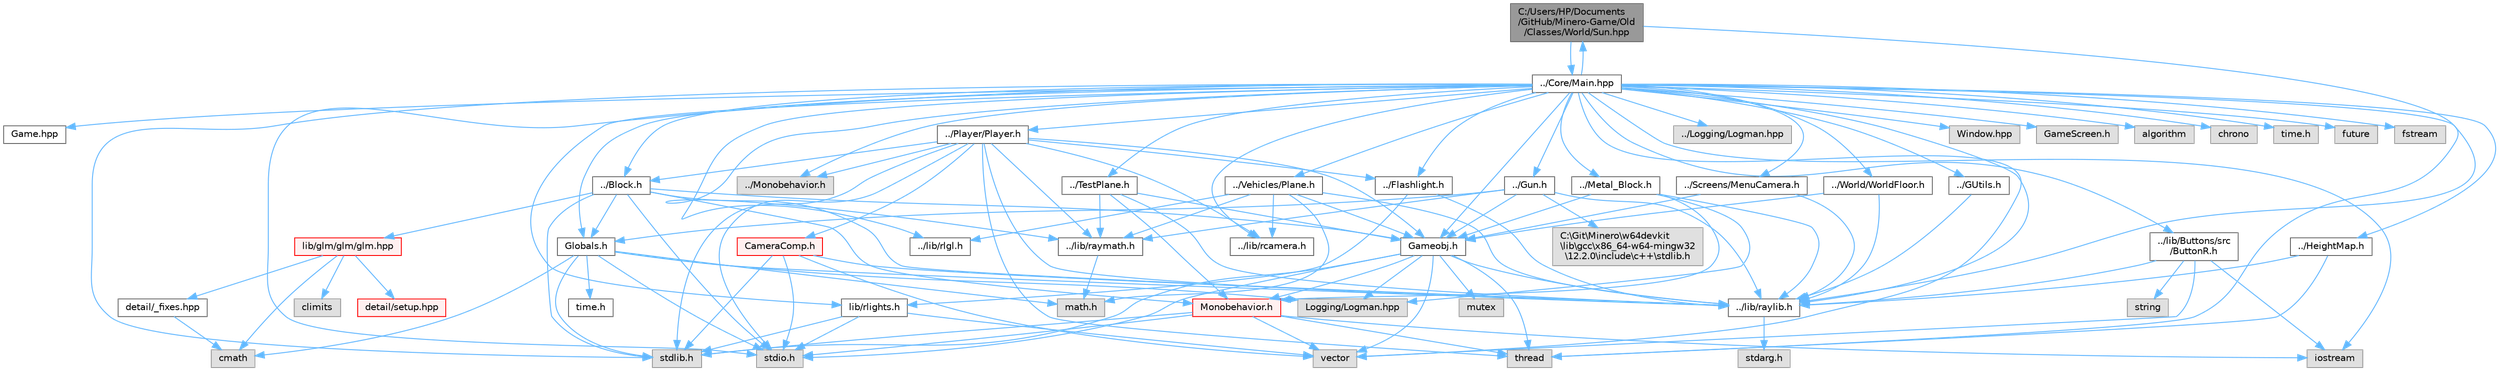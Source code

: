digraph "C:/Users/HP/Documents/GitHub/Minero-Game/Old/Classes/World/Sun.hpp"
{
 // LATEX_PDF_SIZE
  bgcolor="transparent";
  edge [fontname=Helvetica,fontsize=10,labelfontname=Helvetica,labelfontsize=10];
  node [fontname=Helvetica,fontsize=10,shape=box,height=0.2,width=0.4];
  Node1 [id="Node000001",label="C:/Users/HP/Documents\l/GitHub/Minero-Game/Old\l/Classes/World/Sun.hpp",height=0.2,width=0.4,color="gray40", fillcolor="grey60", style="filled", fontcolor="black",tooltip=" "];
  Node1 -> Node2 [id="edge243_Node000001_Node000002",color="steelblue1",style="solid",tooltip=" "];
  Node2 [id="Node000002",label="../lib/raylib.h",height=0.2,width=0.4,color="grey40", fillcolor="white", style="filled",URL="$_old_2_classes_2lib_2raylib_8h.html",tooltip=" "];
  Node2 -> Node3 [id="edge244_Node000002_Node000003",color="steelblue1",style="solid",tooltip=" "];
  Node3 [id="Node000003",label="stdarg.h",height=0.2,width=0.4,color="grey60", fillcolor="#E0E0E0", style="filled",tooltip=" "];
  Node1 -> Node4 [id="edge245_Node000001_Node000004",color="steelblue1",style="solid",tooltip=" "];
  Node4 [id="Node000004",label="../Core/Main.hpp",height=0.2,width=0.4,color="grey40", fillcolor="white", style="filled",URL="$_main_8hpp.html",tooltip=" "];
  Node4 -> Node5 [id="edge246_Node000004_Node000005",color="steelblue1",style="solid",tooltip=" "];
  Node5 [id="Node000005",label="Game.hpp",height=0.2,width=0.4,color="grey40", fillcolor="white", style="filled",URL="$_game_8hpp.html",tooltip=" "];
  Node4 -> Node6 [id="edge247_Node000004_Node000006",color="steelblue1",style="solid",tooltip=" "];
  Node6 [id="Node000006",label="../lib/Buttons/src\l/ButtonR.h",height=0.2,width=0.4,color="grey40", fillcolor="white", style="filled",URL="$_old_2_classes_2lib_2_buttons_2src_2_button_r_8h.html",tooltip=" "];
  Node6 -> Node2 [id="edge248_Node000006_Node000002",color="steelblue1",style="solid",tooltip=" "];
  Node6 -> Node7 [id="edge249_Node000006_Node000007",color="steelblue1",style="solid",tooltip=" "];
  Node7 [id="Node000007",label="iostream",height=0.2,width=0.4,color="grey60", fillcolor="#E0E0E0", style="filled",tooltip=" "];
  Node6 -> Node8 [id="edge250_Node000006_Node000008",color="steelblue1",style="solid",tooltip=" "];
  Node8 [id="Node000008",label="string",height=0.2,width=0.4,color="grey60", fillcolor="#E0E0E0", style="filled",tooltip=" "];
  Node6 -> Node9 [id="edge251_Node000006_Node000009",color="steelblue1",style="solid",tooltip=" "];
  Node9 [id="Node000009",label="vector",height=0.2,width=0.4,color="grey60", fillcolor="#E0E0E0", style="filled",tooltip=" "];
  Node4 -> Node2 [id="edge252_Node000004_Node000002",color="steelblue1",style="solid",tooltip=" "];
  Node4 -> Node10 [id="edge253_Node000004_Node000010",color="steelblue1",style="solid",tooltip=" "];
  Node10 [id="Node000010",label="../lib/raymath.h",height=0.2,width=0.4,color="grey40", fillcolor="white", style="filled",URL="$_old_2_classes_2lib_2raymath_8h.html",tooltip=" "];
  Node10 -> Node11 [id="edge254_Node000010_Node000011",color="steelblue1",style="solid",tooltip=" "];
  Node11 [id="Node000011",label="math.h",height=0.2,width=0.4,color="grey60", fillcolor="#E0E0E0", style="filled",tooltip=" "];
  Node4 -> Node12 [id="edge255_Node000004_Node000012",color="steelblue1",style="solid",tooltip=" "];
  Node12 [id="Node000012",label="../lib/rcamera.h",height=0.2,width=0.4,color="grey40", fillcolor="white", style="filled",URL="$_old_2_classes_2lib_2rcamera_8h.html",tooltip=" "];
  Node4 -> Node13 [id="edge256_Node000004_Node000013",color="steelblue1",style="solid",tooltip=" "];
  Node13 [id="Node000013",label="../lib/rlgl.h",height=0.2,width=0.4,color="grey40", fillcolor="white", style="filled",URL="$_old_2_classes_2lib_2rlgl_8h.html",tooltip=" "];
  Node4 -> Node14 [id="edge257_Node000004_Node000014",color="steelblue1",style="solid",tooltip=" "];
  Node14 [id="Node000014",label="../Monobehavior.h",height=0.2,width=0.4,color="grey60", fillcolor="#E0E0E0", style="filled",tooltip=" "];
  Node4 -> Node15 [id="edge258_Node000004_Node000015",color="steelblue1",style="solid",tooltip=" "];
  Node15 [id="Node000015",label="../Block.h",height=0.2,width=0.4,color="grey40", fillcolor="white", style="filled",URL="$_old_2_classes_2_block_8h.html",tooltip=" "];
  Node15 -> Node2 [id="edge259_Node000015_Node000002",color="steelblue1",style="solid",tooltip=" "];
  Node15 -> Node16 [id="edge260_Node000015_Node000016",color="steelblue1",style="solid",tooltip=" "];
  Node16 [id="Node000016",label="lib/glm/glm/glm.hpp",height=0.2,width=0.4,color="red", fillcolor="#FFF0F0", style="filled",URL="$_old_2_classes_2lib_2glm_2glm_2glm_8hpp.html",tooltip=" "];
  Node16 -> Node17 [id="edge261_Node000016_Node000017",color="steelblue1",style="solid",tooltip=" "];
  Node17 [id="Node000017",label="detail/_fixes.hpp",height=0.2,width=0.4,color="grey40", fillcolor="white", style="filled",URL="$_old_2_classes_2lib_2glm_2glm_2detail_2__fixes_8hpp.html",tooltip=" "];
  Node17 -> Node18 [id="edge262_Node000017_Node000018",color="steelblue1",style="solid",tooltip=" "];
  Node18 [id="Node000018",label="cmath",height=0.2,width=0.4,color="grey60", fillcolor="#E0E0E0", style="filled",tooltip=" "];
  Node16 -> Node19 [id="edge263_Node000016_Node000019",color="steelblue1",style="solid",tooltip=" "];
  Node19 [id="Node000019",label="detail/setup.hpp",height=0.2,width=0.4,color="red", fillcolor="#FFF0F0", style="filled",URL="$_old_2_classes_2lib_2glm_2glm_2detail_2setup_8hpp.html",tooltip=" "];
  Node16 -> Node18 [id="edge264_Node000016_Node000018",color="steelblue1",style="solid",tooltip=" "];
  Node16 -> Node23 [id="edge265_Node000016_Node000023",color="steelblue1",style="solid",tooltip=" "];
  Node23 [id="Node000023",label="climits",height=0.2,width=0.4,color="grey60", fillcolor="#E0E0E0", style="filled",tooltip=" "];
  Node15 -> Node159 [id="edge266_Node000015_Node000159",color="steelblue1",style="solid",tooltip=" "];
  Node159 [id="Node000159",label="Gameobj.h",height=0.2,width=0.4,color="grey40", fillcolor="white", style="filled",URL="$_old_2_classes_2_gameobj_8h.html",tooltip=" "];
  Node159 -> Node2 [id="edge267_Node000159_Node000002",color="steelblue1",style="solid",tooltip=" "];
  Node159 -> Node160 [id="edge268_Node000159_Node000160",color="steelblue1",style="solid",tooltip=" "];
  Node160 [id="Node000160",label="Monobehavior.h",height=0.2,width=0.4,color="red", fillcolor="#FFF0F0", style="filled",URL="$_monobehavior_8h.html",tooltip=" "];
  Node160 -> Node163 [id="edge269_Node000160_Node000163",color="steelblue1",style="solid",tooltip=" "];
  Node163 [id="Node000163",label="stdio.h",height=0.2,width=0.4,color="grey60", fillcolor="#E0E0E0", style="filled",tooltip=" "];
  Node160 -> Node164 [id="edge270_Node000160_Node000164",color="steelblue1",style="solid",tooltip=" "];
  Node164 [id="Node000164",label="stdlib.h",height=0.2,width=0.4,color="grey60", fillcolor="#E0E0E0", style="filled",tooltip=" "];
  Node160 -> Node7 [id="edge271_Node000160_Node000007",color="steelblue1",style="solid",tooltip=" "];
  Node160 -> Node165 [id="edge272_Node000160_Node000165",color="steelblue1",style="solid",tooltip=" "];
  Node165 [id="Node000165",label="thread",height=0.2,width=0.4,color="grey60", fillcolor="#E0E0E0", style="filled",tooltip=" "];
  Node160 -> Node9 [id="edge273_Node000160_Node000009",color="steelblue1",style="solid",tooltip=" "];
  Node159 -> Node167 [id="edge274_Node000159_Node000167",color="steelblue1",style="solid",tooltip=" "];
  Node167 [id="Node000167",label="Logging/Logman.hpp",height=0.2,width=0.4,color="grey60", fillcolor="#E0E0E0", style="filled",tooltip=" "];
  Node159 -> Node163 [id="edge275_Node000159_Node000163",color="steelblue1",style="solid",tooltip=" "];
  Node159 -> Node164 [id="edge276_Node000159_Node000164",color="steelblue1",style="solid",tooltip=" "];
  Node159 -> Node9 [id="edge277_Node000159_Node000009",color="steelblue1",style="solid",tooltip=" "];
  Node159 -> Node165 [id="edge278_Node000159_Node000165",color="steelblue1",style="solid",tooltip=" "];
  Node159 -> Node168 [id="edge279_Node000159_Node000168",color="steelblue1",style="solid",tooltip=" "];
  Node168 [id="Node000168",label="mutex",height=0.2,width=0.4,color="grey60", fillcolor="#E0E0E0", style="filled",tooltip=" "];
  Node15 -> Node169 [id="edge280_Node000015_Node000169",color="steelblue1",style="solid",tooltip=" "];
  Node169 [id="Node000169",label="Globals.h",height=0.2,width=0.4,color="grey40", fillcolor="white", style="filled",URL="$_old_2_classes_2_globals_8h.html",tooltip=" "];
  Node169 -> Node2 [id="edge281_Node000169_Node000002",color="steelblue1",style="solid",tooltip=" "];
  Node169 -> Node164 [id="edge282_Node000169_Node000164",color="steelblue1",style="solid",tooltip=" "];
  Node169 -> Node163 [id="edge283_Node000169_Node000163",color="steelblue1",style="solid",tooltip=" "];
  Node169 -> Node170 [id="edge284_Node000169_Node000170",color="steelblue1",style="solid",tooltip=" "];
  Node170 [id="Node000170",label="time.h",height=0.2,width=0.4,color="grey40", fillcolor="white", style="filled",URL="$_old_2_classes_2_time_8h.html",tooltip=" "];
  Node169 -> Node18 [id="edge285_Node000169_Node000018",color="steelblue1",style="solid",tooltip=" "];
  Node169 -> Node11 [id="edge286_Node000169_Node000011",color="steelblue1",style="solid",tooltip=" "];
  Node169 -> Node167 [id="edge287_Node000169_Node000167",color="steelblue1",style="solid",tooltip=" "];
  Node15 -> Node160 [id="edge288_Node000015_Node000160",color="steelblue1",style="solid",tooltip=" "];
  Node15 -> Node163 [id="edge289_Node000015_Node000163",color="steelblue1",style="solid",tooltip=" "];
  Node15 -> Node164 [id="edge290_Node000015_Node000164",color="steelblue1",style="solid",tooltip=" "];
  Node4 -> Node171 [id="edge291_Node000004_Node000171",color="steelblue1",style="solid",tooltip=" "];
  Node171 [id="Node000171",label="../GUtils.h",height=0.2,width=0.4,color="grey40", fillcolor="white", style="filled",URL="$_old_2_classes_2_g_utils_8h.html",tooltip=" "];
  Node171 -> Node2 [id="edge292_Node000171_Node000002",color="steelblue1",style="solid",tooltip=" "];
  Node4 -> Node159 [id="edge293_Node000004_Node000159",color="steelblue1",style="solid",tooltip=" "];
  Node4 -> Node169 [id="edge294_Node000004_Node000169",color="steelblue1",style="solid",tooltip=" "];
  Node4 -> Node172 [id="edge295_Node000004_Node000172",color="steelblue1",style="solid",tooltip=" "];
  Node172 [id="Node000172",label="../Screens/MenuCamera.h",height=0.2,width=0.4,color="grey40", fillcolor="white", style="filled",URL="$_old_2_classes_2_screens_2_menu_camera_8h.html",tooltip=" "];
  Node172 -> Node2 [id="edge296_Node000172_Node000002",color="steelblue1",style="solid",tooltip=" "];
  Node172 -> Node159 [id="edge297_Node000172_Node000159",color="steelblue1",style="solid",tooltip=" "];
  Node4 -> Node173 [id="edge298_Node000004_Node000173",color="steelblue1",style="solid",tooltip=" "];
  Node173 [id="Node000173",label="../Player/Player.h",height=0.2,width=0.4,color="grey40", fillcolor="white", style="filled",URL="$_old_2_classes_2_player_2_player_8h.html",tooltip=" "];
  Node173 -> Node2 [id="edge299_Node000173_Node000002",color="steelblue1",style="solid",tooltip=" "];
  Node173 -> Node10 [id="edge300_Node000173_Node000010",color="steelblue1",style="solid",tooltip=" "];
  Node173 -> Node12 [id="edge301_Node000173_Node000012",color="steelblue1",style="solid",tooltip=" "];
  Node173 -> Node14 [id="edge302_Node000173_Node000014",color="steelblue1",style="solid",tooltip=" "];
  Node173 -> Node159 [id="edge303_Node000173_Node000159",color="steelblue1",style="solid",tooltip=" "];
  Node173 -> Node174 [id="edge304_Node000173_Node000174",color="steelblue1",style="solid",tooltip=" "];
  Node174 [id="Node000174",label="../Flashlight.h",height=0.2,width=0.4,color="grey40", fillcolor="white", style="filled",URL="$_old_2_classes_2_flashlight_8h.html",tooltip=" "];
  Node174 -> Node2 [id="edge305_Node000174_Node000002",color="steelblue1",style="solid",tooltip=" "];
  Node174 -> Node175 [id="edge306_Node000174_Node000175",color="steelblue1",style="solid",tooltip=" "];
  Node175 [id="Node000175",label="lib/rlights.h",height=0.2,width=0.4,color="grey40", fillcolor="white", style="filled",URL="$_old_2_classes_2lib_2rlights_8h.html",tooltip=" "];
  Node175 -> Node9 [id="edge307_Node000175_Node000009",color="steelblue1",style="solid",tooltip=" "];
  Node175 -> Node164 [id="edge308_Node000175_Node000164",color="steelblue1",style="solid",tooltip=" "];
  Node175 -> Node163 [id="edge309_Node000175_Node000163",color="steelblue1",style="solid",tooltip=" "];
  Node173 -> Node15 [id="edge310_Node000173_Node000015",color="steelblue1",style="solid",tooltip=" "];
  Node173 -> Node176 [id="edge311_Node000173_Node000176",color="steelblue1",style="solid",tooltip=" "];
  Node176 [id="Node000176",label="CameraComp.h",height=0.2,width=0.4,color="red", fillcolor="#FFF0F0", style="filled",URL="$_old_2_classes_2_player_2_camera_comp_8h.html",tooltip=" "];
  Node176 -> Node2 [id="edge312_Node000176_Node000002",color="steelblue1",style="solid",tooltip=" "];
  Node176 -> Node9 [id="edge313_Node000176_Node000009",color="steelblue1",style="solid",tooltip=" "];
  Node176 -> Node163 [id="edge314_Node000176_Node000163",color="steelblue1",style="solid",tooltip=" "];
  Node176 -> Node164 [id="edge315_Node000176_Node000164",color="steelblue1",style="solid",tooltip=" "];
  Node173 -> Node165 [id="edge316_Node000173_Node000165",color="steelblue1",style="solid",tooltip=" "];
  Node173 -> Node163 [id="edge317_Node000173_Node000163",color="steelblue1",style="solid",tooltip=" "];
  Node173 -> Node164 [id="edge318_Node000173_Node000164",color="steelblue1",style="solid",tooltip=" "];
  Node4 -> Node178 [id="edge319_Node000004_Node000178",color="steelblue1",style="solid",tooltip=" "];
  Node178 [id="Node000178",label="../TestPlane.h",height=0.2,width=0.4,color="grey40", fillcolor="white", style="filled",URL="$_old_2_classes_2_test_plane_8h.html",tooltip=" "];
  Node178 -> Node2 [id="edge320_Node000178_Node000002",color="steelblue1",style="solid",tooltip=" "];
  Node178 -> Node10 [id="edge321_Node000178_Node000010",color="steelblue1",style="solid",tooltip=" "];
  Node178 -> Node159 [id="edge322_Node000178_Node000159",color="steelblue1",style="solid",tooltip=" "];
  Node178 -> Node160 [id="edge323_Node000178_Node000160",color="steelblue1",style="solid",tooltip=" "];
  Node4 -> Node179 [id="edge324_Node000004_Node000179",color="steelblue1",style="solid",tooltip=" "];
  Node179 [id="Node000179",label="../Logging/Logman.hpp",height=0.2,width=0.4,color="grey60", fillcolor="#E0E0E0", style="filled",tooltip=" "];
  Node4 -> Node180 [id="edge325_Node000004_Node000180",color="steelblue1",style="solid",tooltip=" "];
  Node180 [id="Node000180",label="../Vehicles/Plane.h",height=0.2,width=0.4,color="grey40", fillcolor="white", style="filled",URL="$_old_2_classes_2_vehicles_2_plane_8h.html",tooltip=" "];
  Node180 -> Node2 [id="edge326_Node000180_Node000002",color="steelblue1",style="solid",tooltip=" "];
  Node180 -> Node159 [id="edge327_Node000180_Node000159",color="steelblue1",style="solid",tooltip=" "];
  Node180 -> Node13 [id="edge328_Node000180_Node000013",color="steelblue1",style="solid",tooltip=" "];
  Node180 -> Node11 [id="edge329_Node000180_Node000011",color="steelblue1",style="solid",tooltip=" "];
  Node180 -> Node10 [id="edge330_Node000180_Node000010",color="steelblue1",style="solid",tooltip=" "];
  Node180 -> Node12 [id="edge331_Node000180_Node000012",color="steelblue1",style="solid",tooltip=" "];
  Node4 -> Node181 [id="edge332_Node000004_Node000181",color="steelblue1",style="solid",tooltip=" "];
  Node181 [id="Node000181",label="../World/WorldFloor.h",height=0.2,width=0.4,color="grey40", fillcolor="white", style="filled",URL="$_old_2_classes_2_world_2_world_floor_8h.html",tooltip=" "];
  Node181 -> Node2 [id="edge333_Node000181_Node000002",color="steelblue1",style="solid",tooltip=" "];
  Node181 -> Node159 [id="edge334_Node000181_Node000159",color="steelblue1",style="solid",tooltip=" "];
  Node4 -> Node182 [id="edge335_Node000004_Node000182",color="steelblue1",style="solid",tooltip=" "];
  Node182 [id="Node000182",label="../HeightMap.h",height=0.2,width=0.4,color="grey40", fillcolor="white", style="filled",URL="$_old_2_classes_2_height_map_8h.html",tooltip=" "];
  Node182 -> Node2 [id="edge336_Node000182_Node000002",color="steelblue1",style="solid",tooltip=" "];
  Node182 -> Node165 [id="edge337_Node000182_Node000165",color="steelblue1",style="solid",tooltip=" "];
  Node4 -> Node174 [id="edge338_Node000004_Node000174",color="steelblue1",style="solid",tooltip=" "];
  Node4 -> Node183 [id="edge339_Node000004_Node000183",color="steelblue1",style="solid",tooltip=" "];
  Node183 [id="Node000183",label="../Gun.h",height=0.2,width=0.4,color="grey40", fillcolor="white", style="filled",URL="$_old_2_classes_2_gun_8h.html",tooltip=" "];
  Node183 -> Node2 [id="edge340_Node000183_Node000002",color="steelblue1",style="solid",tooltip=" "];
  Node183 -> Node10 [id="edge341_Node000183_Node000010",color="steelblue1",style="solid",tooltip=" "];
  Node183 -> Node159 [id="edge342_Node000183_Node000159",color="steelblue1",style="solid",tooltip=" "];
  Node183 -> Node169 [id="edge343_Node000183_Node000169",color="steelblue1",style="solid",tooltip=" "];
  Node183 -> Node184 [id="edge344_Node000183_Node000184",color="steelblue1",style="solid",tooltip=" "];
  Node184 [id="Node000184",label="C:\\Git\\Minero\\w64devkit\l\\lib\\gcc\\x86_64-w64-mingw32\l\\12.2.0\\include\\c++\\stdlib.h",height=0.2,width=0.4,color="grey60", fillcolor="#E0E0E0", style="filled",tooltip=" "];
  Node4 -> Node185 [id="edge345_Node000004_Node000185",color="steelblue1",style="solid",tooltip=" "];
  Node185 [id="Node000185",label="../Metal_Block.h",height=0.2,width=0.4,color="grey40", fillcolor="white", style="filled",URL="$_old_2_classes_2_metal___block_8h.html",tooltip=" "];
  Node185 -> Node2 [id="edge346_Node000185_Node000002",color="steelblue1",style="solid",tooltip=" "];
  Node185 -> Node159 [id="edge347_Node000185_Node000159",color="steelblue1",style="solid",tooltip=" "];
  Node185 -> Node167 [id="edge348_Node000185_Node000167",color="steelblue1",style="solid",tooltip=" "];
  Node185 -> Node160 [id="edge349_Node000185_Node000160",color="steelblue1",style="solid",tooltip=" "];
  Node4 -> Node1 [id="edge350_Node000004_Node000001",color="steelblue1",style="solid",tooltip=" "];
  Node4 -> Node186 [id="edge351_Node000004_Node000186",color="steelblue1",style="solid",tooltip=" "];
  Node186 [id="Node000186",label="Window.hpp",height=0.2,width=0.4,color="grey60", fillcolor="#E0E0E0", style="filled",tooltip=" "];
  Node4 -> Node187 [id="edge352_Node000004_Node000187",color="steelblue1",style="solid",tooltip=" "];
  Node187 [id="Node000187",label="GameScreen.h",height=0.2,width=0.4,color="grey60", fillcolor="#E0E0E0", style="filled",tooltip=" "];
  Node4 -> Node188 [id="edge353_Node000004_Node000188",color="steelblue1",style="solid",tooltip=" "];
  Node188 [id="Node000188",label="algorithm",height=0.2,width=0.4,color="grey60", fillcolor="#E0E0E0", style="filled",tooltip=" "];
  Node4 -> Node189 [id="edge354_Node000004_Node000189",color="steelblue1",style="solid",tooltip=" "];
  Node189 [id="Node000189",label="chrono",height=0.2,width=0.4,color="grey60", fillcolor="#E0E0E0", style="filled",tooltip=" "];
  Node4 -> Node163 [id="edge355_Node000004_Node000163",color="steelblue1",style="solid",tooltip=" "];
  Node4 -> Node164 [id="edge356_Node000004_Node000164",color="steelblue1",style="solid",tooltip=" "];
  Node4 -> Node190 [id="edge357_Node000004_Node000190",color="steelblue1",style="solid",tooltip=" "];
  Node190 [id="Node000190",label="time.h",height=0.2,width=0.4,color="grey60", fillcolor="#E0E0E0", style="filled",tooltip=" "];
  Node4 -> Node9 [id="edge358_Node000004_Node000009",color="steelblue1",style="solid",tooltip=" "];
  Node4 -> Node165 [id="edge359_Node000004_Node000165",color="steelblue1",style="solid",tooltip=" "];
  Node4 -> Node191 [id="edge360_Node000004_Node000191",color="steelblue1",style="solid",tooltip=" "];
  Node191 [id="Node000191",label="future",height=0.2,width=0.4,color="grey60", fillcolor="#E0E0E0", style="filled",tooltip=" "];
  Node4 -> Node192 [id="edge361_Node000004_Node000192",color="steelblue1",style="solid",tooltip=" "];
  Node192 [id="Node000192",label="fstream",height=0.2,width=0.4,color="grey60", fillcolor="#E0E0E0", style="filled",tooltip=" "];
  Node4 -> Node7 [id="edge362_Node000004_Node000007",color="steelblue1",style="solid",tooltip=" "];
  Node4 -> Node175 [id="edge363_Node000004_Node000175",color="steelblue1",style="solid",tooltip=" "];
}
